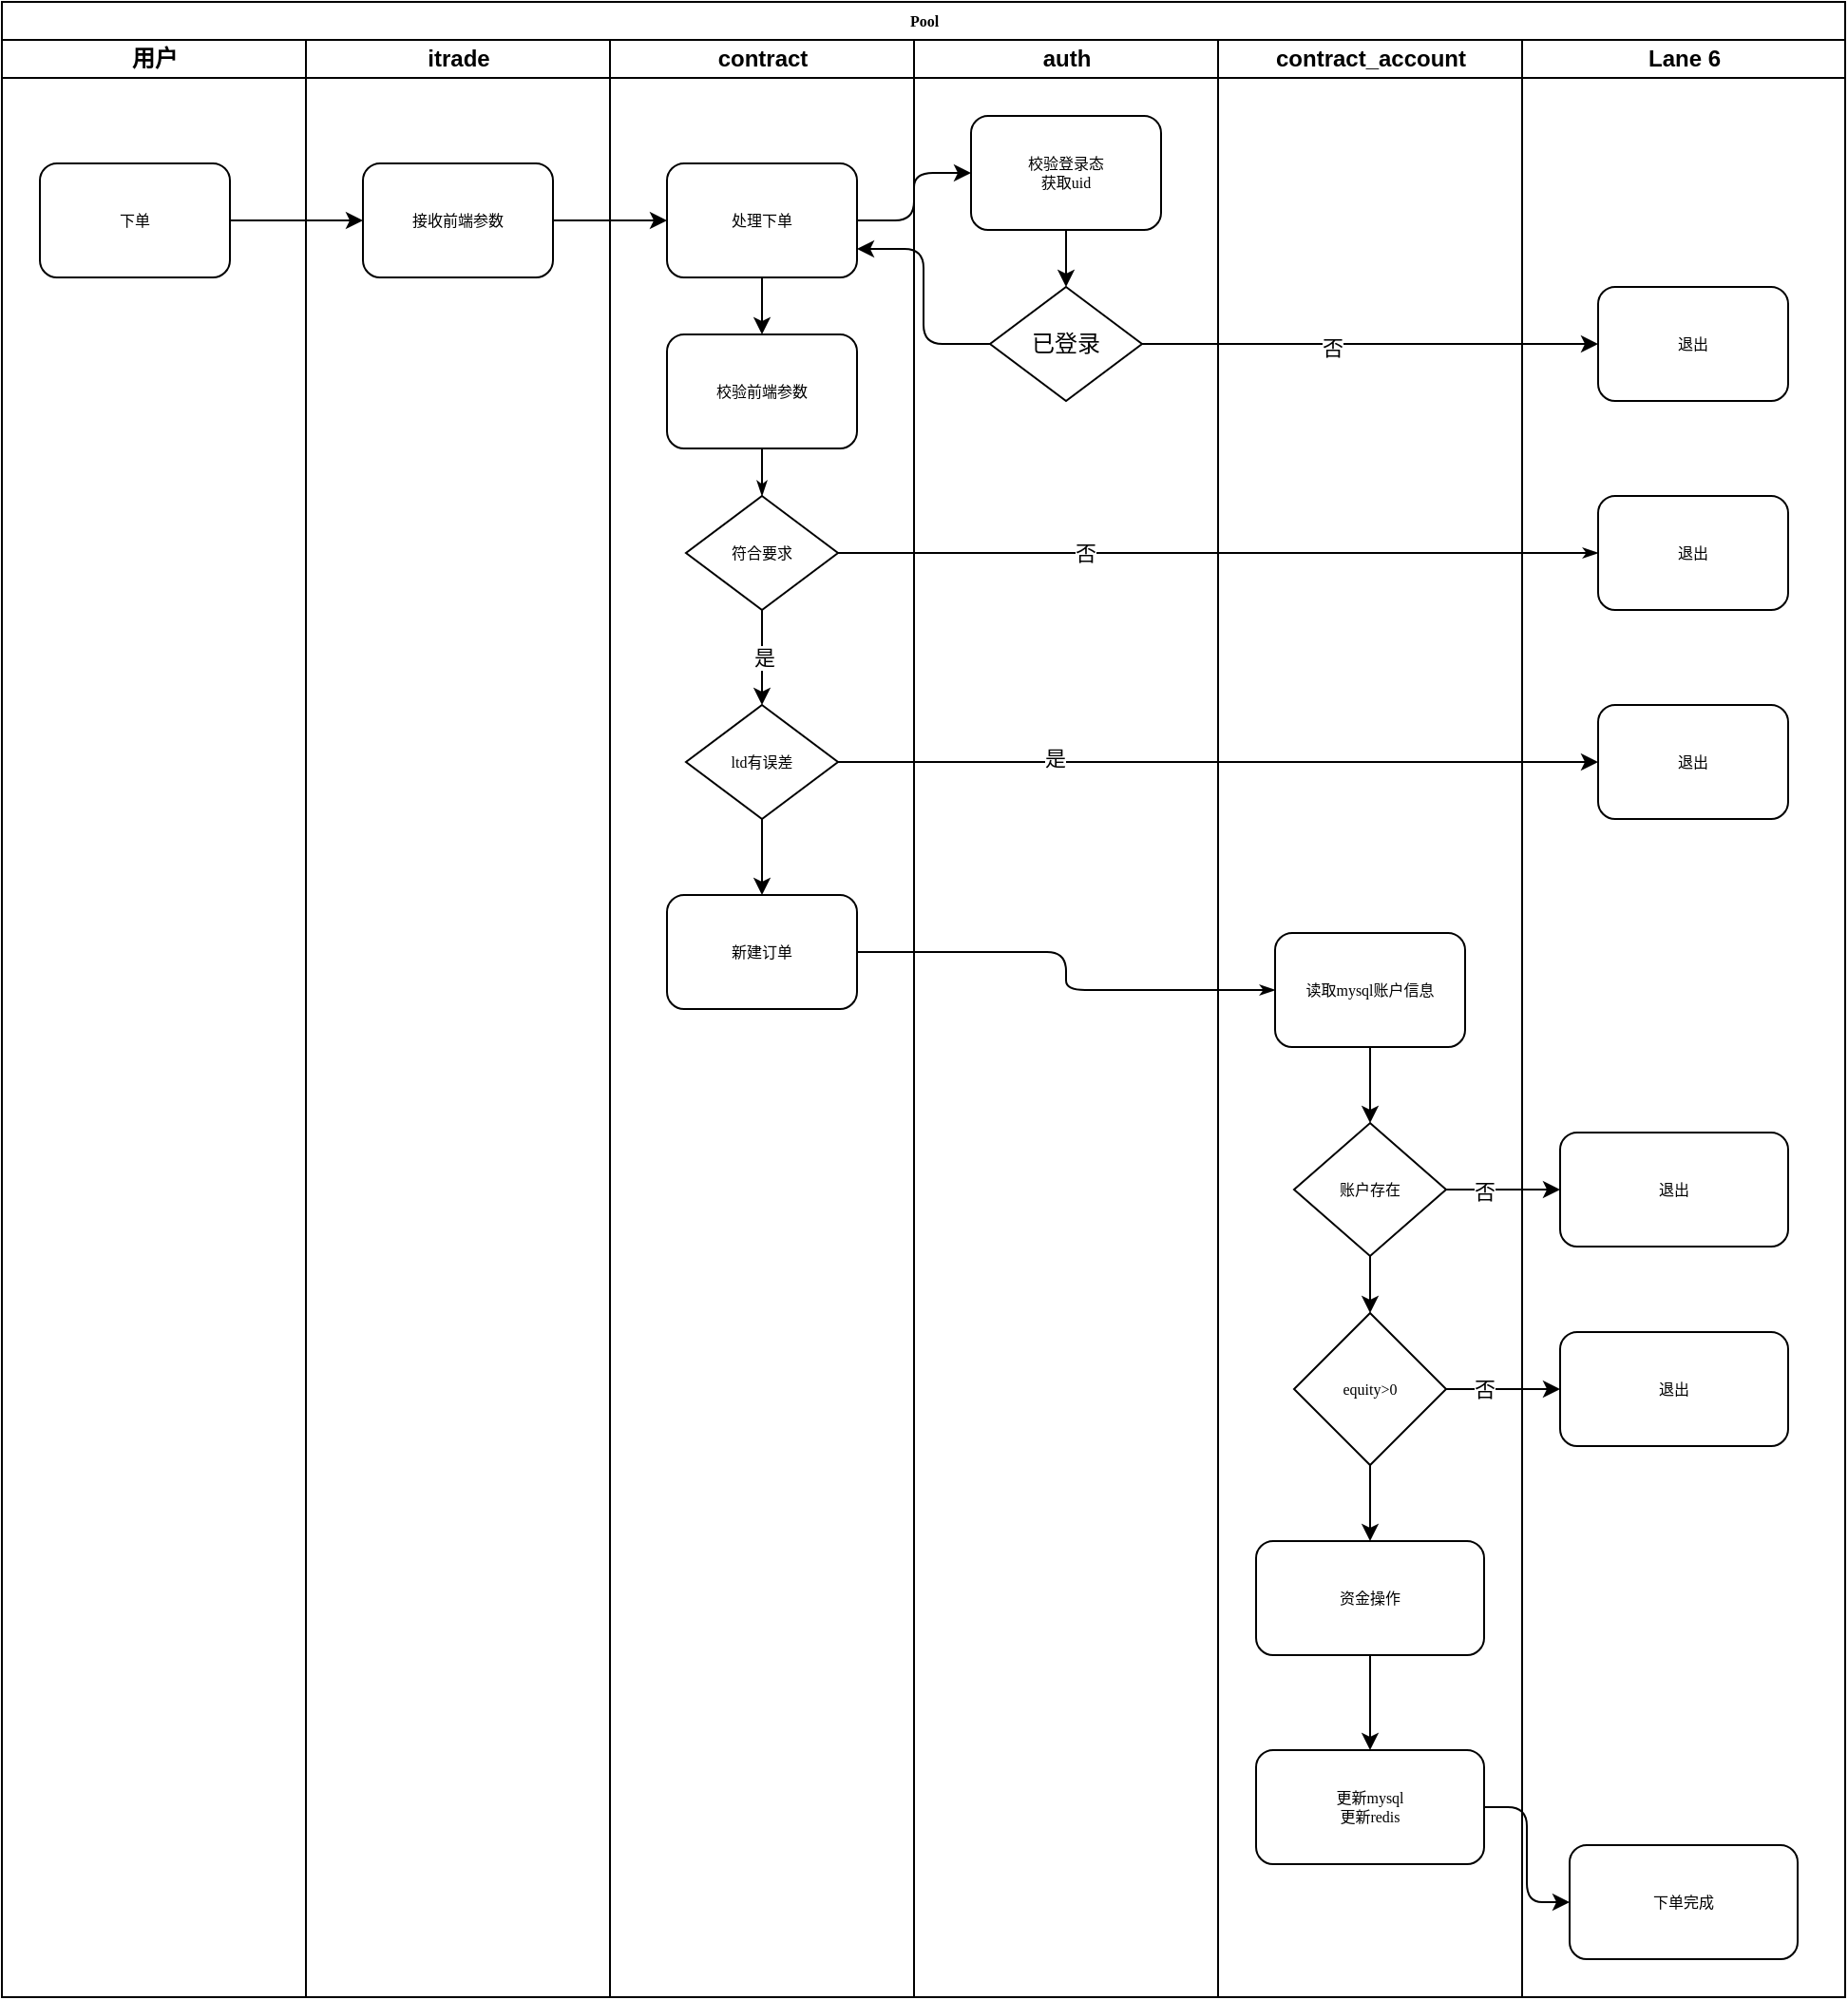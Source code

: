 <mxfile version="20.7.4" type="github">
  <diagram name="Page-1" id="74e2e168-ea6b-b213-b513-2b3c1d86103e">
    <mxGraphModel dx="954" dy="616" grid="1" gridSize="10" guides="1" tooltips="1" connect="1" arrows="1" fold="1" page="1" pageScale="1" pageWidth="2336" pageHeight="1654" background="none" math="0" shadow="0">
      <root>
        <mxCell id="0" />
        <mxCell id="1" parent="0" />
        <mxCell id="77e6c97f196da883-1" value="Pool" style="swimlane;html=1;childLayout=stackLayout;startSize=20;rounded=0;shadow=0;labelBackgroundColor=none;strokeWidth=1;fontFamily=Verdana;fontSize=8;align=center;" parent="1" vertex="1">
          <mxGeometry x="70" y="40" width="970" height="1050" as="geometry" />
        </mxCell>
        <mxCell id="77e6c97f196da883-2" value="用户" style="swimlane;html=1;startSize=20;" parent="77e6c97f196da883-1" vertex="1">
          <mxGeometry y="20" width="160" height="1030" as="geometry" />
        </mxCell>
        <mxCell id="77e6c97f196da883-8" value="下单" style="rounded=1;whiteSpace=wrap;html=1;shadow=0;labelBackgroundColor=none;strokeWidth=1;fontFamily=Verdana;fontSize=8;align=center;" parent="77e6c97f196da883-2" vertex="1">
          <mxGeometry x="20" y="65" width="100" height="60" as="geometry" />
        </mxCell>
        <mxCell id="77e6c97f196da883-33" style="edgeStyle=orthogonalEdgeStyle;rounded=1;html=1;labelBackgroundColor=none;startArrow=none;startFill=0;startSize=5;endArrow=classicThin;endFill=1;endSize=5;jettySize=auto;orthogonalLoop=1;strokeWidth=1;fontFamily=Verdana;fontSize=8" parent="77e6c97f196da883-1" source="77e6c97f196da883-13" target="77e6c97f196da883-15" edge="1">
          <mxGeometry relative="1" as="geometry" />
        </mxCell>
        <mxCell id="7842gxOZ8WSXWciAm1_Z-8" value="否" style="edgeLabel;html=1;align=center;verticalAlign=middle;resizable=0;points=[];" vertex="1" connectable="0" parent="77e6c97f196da883-33">
          <mxGeometry x="-0.58" y="4" relative="1" as="geometry">
            <mxPoint x="46" y="4" as="offset" />
          </mxGeometry>
        </mxCell>
        <mxCell id="77e6c97f196da883-3" value="itrade" style="swimlane;html=1;startSize=20;" parent="77e6c97f196da883-1" vertex="1">
          <mxGeometry x="160" y="20" width="160" height="1030" as="geometry" />
        </mxCell>
        <mxCell id="7842gxOZ8WSXWciAm1_Z-3" value="接收前端参数" style="rounded=1;whiteSpace=wrap;html=1;shadow=0;labelBackgroundColor=none;strokeWidth=1;fontFamily=Verdana;fontSize=8;align=center;" vertex="1" parent="77e6c97f196da883-3">
          <mxGeometry x="30" y="65" width="100" height="60" as="geometry" />
        </mxCell>
        <mxCell id="77e6c97f196da883-4" value="contract" style="swimlane;html=1;startSize=20;" parent="77e6c97f196da883-1" vertex="1">
          <mxGeometry x="320" y="20" width="160" height="1030" as="geometry">
            <mxRectangle x="320" y="20" width="40" height="730" as="alternateBounds" />
          </mxGeometry>
        </mxCell>
        <mxCell id="77e6c97f196da883-12" value="校验前端参数" style="rounded=1;whiteSpace=wrap;html=1;shadow=0;labelBackgroundColor=none;strokeWidth=1;fontFamily=Verdana;fontSize=8;align=center;" parent="77e6c97f196da883-4" vertex="1">
          <mxGeometry x="30" y="155" width="100" height="60" as="geometry" />
        </mxCell>
        <mxCell id="7842gxOZ8WSXWciAm1_Z-7" value="是" style="edgeStyle=orthogonalEdgeStyle;rounded=0;orthogonalLoop=1;jettySize=auto;html=1;exitX=0.5;exitY=1;exitDx=0;exitDy=0;entryX=0.5;entryY=0;entryDx=0;entryDy=0;" edge="1" parent="77e6c97f196da883-4" source="77e6c97f196da883-13">
          <mxGeometry relative="1" as="geometry">
            <mxPoint x="80" y="350" as="targetPoint" />
          </mxGeometry>
        </mxCell>
        <mxCell id="77e6c97f196da883-13" value="符合要求" style="rhombus;whiteSpace=wrap;html=1;rounded=0;shadow=0;labelBackgroundColor=none;strokeWidth=1;fontFamily=Verdana;fontSize=8;align=center;" parent="77e6c97f196da883-4" vertex="1">
          <mxGeometry x="40" y="240" width="80" height="60" as="geometry" />
        </mxCell>
        <mxCell id="77e6c97f196da883-29" style="edgeStyle=orthogonalEdgeStyle;rounded=1;html=1;labelBackgroundColor=none;startArrow=none;startFill=0;startSize=5;endArrow=classicThin;endFill=1;endSize=5;jettySize=auto;orthogonalLoop=1;strokeWidth=1;fontFamily=Verdana;fontSize=8" parent="77e6c97f196da883-4" source="77e6c97f196da883-12" target="77e6c97f196da883-13" edge="1">
          <mxGeometry relative="1" as="geometry" />
        </mxCell>
        <mxCell id="7842gxOZ8WSXWciAm1_Z-6" style="edgeStyle=orthogonalEdgeStyle;rounded=0;orthogonalLoop=1;jettySize=auto;html=1;exitX=0.5;exitY=1;exitDx=0;exitDy=0;entryX=0.5;entryY=0;entryDx=0;entryDy=0;" edge="1" parent="77e6c97f196da883-4" source="77e6c97f196da883-11" target="77e6c97f196da883-12">
          <mxGeometry relative="1" as="geometry" />
        </mxCell>
        <mxCell id="77e6c97f196da883-11" value="处理下单" style="rounded=1;whiteSpace=wrap;html=1;shadow=0;labelBackgroundColor=none;strokeWidth=1;fontFamily=Verdana;fontSize=8;align=center;" parent="77e6c97f196da883-4" vertex="1">
          <mxGeometry x="30" y="65" width="100" height="60" as="geometry" />
        </mxCell>
        <mxCell id="7842gxOZ8WSXWciAm1_Z-19" style="edgeStyle=orthogonalEdgeStyle;rounded=1;orthogonalLoop=1;jettySize=auto;html=1;exitX=0.5;exitY=1;exitDx=0;exitDy=0;entryX=0.5;entryY=0;entryDx=0;entryDy=0;elbow=vertical;" edge="1" parent="77e6c97f196da883-4" source="7842gxOZ8WSXWciAm1_Z-18" target="77e6c97f196da883-18">
          <mxGeometry relative="1" as="geometry" />
        </mxCell>
        <mxCell id="7842gxOZ8WSXWciAm1_Z-18" value="ltd有误差" style="rhombus;whiteSpace=wrap;html=1;rounded=0;shadow=0;labelBackgroundColor=none;strokeWidth=1;fontFamily=Verdana;fontSize=8;align=center;" vertex="1" parent="77e6c97f196da883-4">
          <mxGeometry x="40" y="350" width="80" height="60" as="geometry" />
        </mxCell>
        <mxCell id="77e6c97f196da883-18" value="新建订单" style="rounded=1;whiteSpace=wrap;html=1;shadow=0;labelBackgroundColor=none;strokeWidth=1;fontFamily=Verdana;fontSize=8;align=center;" parent="77e6c97f196da883-4" vertex="1">
          <mxGeometry x="30" y="450" width="100" height="60" as="geometry" />
        </mxCell>
        <mxCell id="77e6c97f196da883-5" value="auth" style="swimlane;html=1;startSize=20;" parent="77e6c97f196da883-1" vertex="1">
          <mxGeometry x="480" y="20" width="160" height="1030" as="geometry" />
        </mxCell>
        <mxCell id="7842gxOZ8WSXWciAm1_Z-10" value="" style="edgeStyle=orthogonalEdgeStyle;rounded=0;orthogonalLoop=1;jettySize=auto;html=1;entryX=0.5;entryY=0;entryDx=0;entryDy=0;" edge="1" parent="77e6c97f196da883-5" source="77e6c97f196da883-9" target="7842gxOZ8WSXWciAm1_Z-12">
          <mxGeometry relative="1" as="geometry">
            <mxPoint x="80" y="150" as="targetPoint" />
          </mxGeometry>
        </mxCell>
        <mxCell id="77e6c97f196da883-9" value="校验登录态&lt;br&gt;获取uid" style="rounded=1;whiteSpace=wrap;html=1;shadow=0;labelBackgroundColor=none;strokeWidth=1;fontFamily=Verdana;fontSize=8;align=center;" parent="77e6c97f196da883-5" vertex="1">
          <mxGeometry x="30" y="40" width="100" height="60" as="geometry" />
        </mxCell>
        <mxCell id="7842gxOZ8WSXWciAm1_Z-12" value="已登录" style="rhombus;whiteSpace=wrap;html=1;" vertex="1" parent="77e6c97f196da883-5">
          <mxGeometry x="40" y="130" width="80" height="60" as="geometry" />
        </mxCell>
        <mxCell id="77e6c97f196da883-6" value="contract_account" style="swimlane;html=1;startSize=20;rounded=0;" parent="77e6c97f196da883-1" vertex="1">
          <mxGeometry x="640" y="20" width="160" height="1030" as="geometry" />
        </mxCell>
        <mxCell id="7842gxOZ8WSXWciAm1_Z-26" value="" style="edgeStyle=orthogonalEdgeStyle;rounded=1;orthogonalLoop=1;jettySize=auto;html=1;elbow=vertical;" edge="1" parent="77e6c97f196da883-6" source="77e6c97f196da883-21" target="7842gxOZ8WSXWciAm1_Z-25">
          <mxGeometry relative="1" as="geometry" />
        </mxCell>
        <mxCell id="77e6c97f196da883-21" value="读取mysql账户信息" style="rounded=1;whiteSpace=wrap;html=1;shadow=0;labelBackgroundColor=none;strokeWidth=1;fontFamily=Verdana;fontSize=8;align=center;" parent="77e6c97f196da883-6" vertex="1">
          <mxGeometry x="30" y="470" width="100" height="60" as="geometry" />
        </mxCell>
        <mxCell id="7842gxOZ8WSXWciAm1_Z-32" value="" style="edgeStyle=orthogonalEdgeStyle;rounded=1;orthogonalLoop=1;jettySize=auto;html=1;elbow=vertical;" edge="1" parent="77e6c97f196da883-6" source="7842gxOZ8WSXWciAm1_Z-25" target="7842gxOZ8WSXWciAm1_Z-31">
          <mxGeometry relative="1" as="geometry" />
        </mxCell>
        <mxCell id="7842gxOZ8WSXWciAm1_Z-25" value="账户存在" style="rhombus;whiteSpace=wrap;html=1;fontSize=8;fontFamily=Verdana;rounded=0;shadow=0;labelBackgroundColor=none;strokeWidth=1;" vertex="1" parent="77e6c97f196da883-6">
          <mxGeometry x="40" y="570" width="80" height="70" as="geometry" />
        </mxCell>
        <mxCell id="7842gxOZ8WSXWciAm1_Z-37" value="" style="edgeStyle=orthogonalEdgeStyle;rounded=1;orthogonalLoop=1;jettySize=auto;html=1;elbow=vertical;" edge="1" parent="77e6c97f196da883-6" source="7842gxOZ8WSXWciAm1_Z-31" target="7842gxOZ8WSXWciAm1_Z-36">
          <mxGeometry relative="1" as="geometry" />
        </mxCell>
        <mxCell id="7842gxOZ8WSXWciAm1_Z-31" value="equity&amp;gt;0" style="rhombus;whiteSpace=wrap;html=1;fontSize=8;fontFamily=Verdana;rounded=0;shadow=0;labelBackgroundColor=none;strokeWidth=1;" vertex="1" parent="77e6c97f196da883-6">
          <mxGeometry x="40" y="670" width="80" height="80" as="geometry" />
        </mxCell>
        <mxCell id="7842gxOZ8WSXWciAm1_Z-39" value="" style="edgeStyle=orthogonalEdgeStyle;rounded=1;orthogonalLoop=1;jettySize=auto;html=1;elbow=vertical;" edge="1" parent="77e6c97f196da883-6" source="7842gxOZ8WSXWciAm1_Z-36" target="7842gxOZ8WSXWciAm1_Z-38">
          <mxGeometry relative="1" as="geometry" />
        </mxCell>
        <mxCell id="7842gxOZ8WSXWciAm1_Z-36" value="资金操作" style="whiteSpace=wrap;html=1;fontSize=8;fontFamily=Verdana;rounded=1;shadow=0;labelBackgroundColor=none;strokeWidth=1;" vertex="1" parent="77e6c97f196da883-6">
          <mxGeometry x="20" y="790" width="120" height="60" as="geometry" />
        </mxCell>
        <mxCell id="7842gxOZ8WSXWciAm1_Z-38" value="更新mysql&lt;br&gt;更新redis" style="whiteSpace=wrap;html=1;fontSize=8;fontFamily=Verdana;rounded=1;shadow=0;labelBackgroundColor=none;strokeWidth=1;" vertex="1" parent="77e6c97f196da883-6">
          <mxGeometry x="20" y="900" width="120" height="60" as="geometry" />
        </mxCell>
        <mxCell id="77e6c97f196da883-7" value="Lane 6" style="swimlane;html=1;startSize=20;" parent="77e6c97f196da883-1" vertex="1">
          <mxGeometry x="800" y="20" width="170" height="1030" as="geometry" />
        </mxCell>
        <mxCell id="77e6c97f196da883-15" value="退出" style="rounded=1;whiteSpace=wrap;html=1;shadow=0;labelBackgroundColor=none;strokeWidth=1;fontFamily=Verdana;fontSize=8;align=center;" parent="77e6c97f196da883-7" vertex="1">
          <mxGeometry x="40" y="240" width="100" height="60" as="geometry" />
        </mxCell>
        <mxCell id="7842gxOZ8WSXWciAm1_Z-14" value="退出" style="rounded=1;whiteSpace=wrap;html=1;shadow=0;labelBackgroundColor=none;strokeWidth=1;fontFamily=Verdana;fontSize=8;align=center;" vertex="1" parent="77e6c97f196da883-7">
          <mxGeometry x="40" y="130" width="100" height="60" as="geometry" />
        </mxCell>
        <mxCell id="7842gxOZ8WSXWciAm1_Z-20" value="退出" style="rounded=1;whiteSpace=wrap;html=1;shadow=0;labelBackgroundColor=none;strokeWidth=1;fontFamily=Verdana;fontSize=8;align=center;" vertex="1" parent="77e6c97f196da883-7">
          <mxGeometry x="40" y="350" width="100" height="60" as="geometry" />
        </mxCell>
        <mxCell id="7842gxOZ8WSXWciAm1_Z-27" value="退出" style="whiteSpace=wrap;html=1;fontSize=8;fontFamily=Verdana;rounded=1;shadow=0;labelBackgroundColor=none;strokeWidth=1;" vertex="1" parent="77e6c97f196da883-7">
          <mxGeometry x="20" y="575" width="120" height="60" as="geometry" />
        </mxCell>
        <mxCell id="7842gxOZ8WSXWciAm1_Z-33" value="退出" style="whiteSpace=wrap;html=1;fontSize=8;fontFamily=Verdana;rounded=1;shadow=0;labelBackgroundColor=none;strokeWidth=1;" vertex="1" parent="77e6c97f196da883-7">
          <mxGeometry x="20" y="680" width="120" height="60" as="geometry" />
        </mxCell>
        <mxCell id="7842gxOZ8WSXWciAm1_Z-46" value="下单完成" style="whiteSpace=wrap;html=1;fontSize=8;fontFamily=Verdana;rounded=1;shadow=0;labelBackgroundColor=none;strokeWidth=1;" vertex="1" parent="77e6c97f196da883-7">
          <mxGeometry x="25" y="950" width="120" height="60" as="geometry" />
        </mxCell>
        <mxCell id="7842gxOZ8WSXWciAm1_Z-2" style="edgeStyle=orthogonalEdgeStyle;rounded=1;orthogonalLoop=1;jettySize=auto;html=1;exitX=0;exitY=0.5;exitDx=0;exitDy=0;entryX=1;entryY=0.75;entryDx=0;entryDy=0;elbow=vertical;" edge="1" parent="77e6c97f196da883-1" source="7842gxOZ8WSXWciAm1_Z-12" target="77e6c97f196da883-11">
          <mxGeometry relative="1" as="geometry" />
        </mxCell>
        <mxCell id="7842gxOZ8WSXWciAm1_Z-4" value="" style="edgeStyle=orthogonalEdgeStyle;rounded=0;orthogonalLoop=1;jettySize=auto;html=1;" edge="1" parent="77e6c97f196da883-1" source="77e6c97f196da883-8" target="7842gxOZ8WSXWciAm1_Z-3">
          <mxGeometry relative="1" as="geometry" />
        </mxCell>
        <mxCell id="7842gxOZ8WSXWciAm1_Z-5" style="edgeStyle=orthogonalEdgeStyle;rounded=0;orthogonalLoop=1;jettySize=auto;html=1;exitX=1;exitY=0.5;exitDx=0;exitDy=0;entryX=0;entryY=0.5;entryDx=0;entryDy=0;" edge="1" parent="77e6c97f196da883-1" source="7842gxOZ8WSXWciAm1_Z-3" target="77e6c97f196da883-11">
          <mxGeometry relative="1" as="geometry" />
        </mxCell>
        <mxCell id="7842gxOZ8WSXWciAm1_Z-15" style="edgeStyle=orthogonalEdgeStyle;rounded=0;orthogonalLoop=1;jettySize=auto;html=1;exitX=1;exitY=0.5;exitDx=0;exitDy=0;" edge="1" parent="77e6c97f196da883-1" source="7842gxOZ8WSXWciAm1_Z-12" target="7842gxOZ8WSXWciAm1_Z-14">
          <mxGeometry relative="1" as="geometry" />
        </mxCell>
        <mxCell id="7842gxOZ8WSXWciAm1_Z-17" value="否" style="edgeLabel;html=1;align=center;verticalAlign=middle;resizable=0;points=[];" vertex="1" connectable="0" parent="7842gxOZ8WSXWciAm1_Z-15">
          <mxGeometry x="-0.168" y="-2" relative="1" as="geometry">
            <mxPoint as="offset" />
          </mxGeometry>
        </mxCell>
        <mxCell id="77e6c97f196da883-37" style="edgeStyle=orthogonalEdgeStyle;rounded=1;html=1;labelBackgroundColor=none;startArrow=none;startFill=0;startSize=5;endArrow=classicThin;endFill=1;endSize=5;jettySize=auto;orthogonalLoop=1;strokeWidth=1;fontFamily=Verdana;fontSize=8" parent="77e6c97f196da883-1" source="77e6c97f196da883-18" target="77e6c97f196da883-21" edge="1">
          <mxGeometry relative="1" as="geometry" />
        </mxCell>
        <mxCell id="7842gxOZ8WSXWciAm1_Z-21" style="edgeStyle=orthogonalEdgeStyle;rounded=1;orthogonalLoop=1;jettySize=auto;html=1;exitX=1;exitY=0.5;exitDx=0;exitDy=0;entryX=0;entryY=0.5;entryDx=0;entryDy=0;elbow=vertical;" edge="1" parent="77e6c97f196da883-1" source="7842gxOZ8WSXWciAm1_Z-18" target="7842gxOZ8WSXWciAm1_Z-20">
          <mxGeometry relative="1" as="geometry" />
        </mxCell>
        <mxCell id="7842gxOZ8WSXWciAm1_Z-22" value="是" style="edgeLabel;html=1;align=center;verticalAlign=middle;resizable=0;points=[];" vertex="1" connectable="0" parent="7842gxOZ8WSXWciAm1_Z-21">
          <mxGeometry x="-0.43" y="3" relative="1" as="geometry">
            <mxPoint y="1" as="offset" />
          </mxGeometry>
        </mxCell>
        <mxCell id="7842gxOZ8WSXWciAm1_Z-28" value="" style="edgeStyle=orthogonalEdgeStyle;rounded=1;orthogonalLoop=1;jettySize=auto;html=1;elbow=vertical;" edge="1" parent="77e6c97f196da883-1" source="7842gxOZ8WSXWciAm1_Z-25" target="7842gxOZ8WSXWciAm1_Z-27">
          <mxGeometry relative="1" as="geometry" />
        </mxCell>
        <mxCell id="7842gxOZ8WSXWciAm1_Z-29" value="否" style="edgeLabel;html=1;align=center;verticalAlign=middle;resizable=0;points=[];" vertex="1" connectable="0" parent="7842gxOZ8WSXWciAm1_Z-28">
          <mxGeometry x="-0.333" y="-1" relative="1" as="geometry">
            <mxPoint as="offset" />
          </mxGeometry>
        </mxCell>
        <mxCell id="7842gxOZ8WSXWciAm1_Z-34" value="" style="edgeStyle=orthogonalEdgeStyle;rounded=1;orthogonalLoop=1;jettySize=auto;html=1;elbow=vertical;" edge="1" parent="77e6c97f196da883-1" source="7842gxOZ8WSXWciAm1_Z-31" target="7842gxOZ8WSXWciAm1_Z-33">
          <mxGeometry relative="1" as="geometry" />
        </mxCell>
        <mxCell id="7842gxOZ8WSXWciAm1_Z-35" value="否" style="edgeLabel;html=1;align=center;verticalAlign=middle;resizable=0;points=[];" vertex="1" connectable="0" parent="7842gxOZ8WSXWciAm1_Z-34">
          <mxGeometry x="-0.467" y="2" relative="1" as="geometry">
            <mxPoint x="4" y="2" as="offset" />
          </mxGeometry>
        </mxCell>
        <mxCell id="7842gxOZ8WSXWciAm1_Z-47" style="edgeStyle=orthogonalEdgeStyle;rounded=1;orthogonalLoop=1;jettySize=auto;html=1;exitX=1;exitY=0.5;exitDx=0;exitDy=0;entryX=0;entryY=0.5;entryDx=0;entryDy=0;elbow=vertical;" edge="1" parent="77e6c97f196da883-1" source="7842gxOZ8WSXWciAm1_Z-38" target="7842gxOZ8WSXWciAm1_Z-46">
          <mxGeometry relative="1" as="geometry" />
        </mxCell>
        <mxCell id="7842gxOZ8WSXWciAm1_Z-1" style="edgeStyle=orthogonalEdgeStyle;rounded=1;orthogonalLoop=1;jettySize=auto;html=1;exitX=1;exitY=0.5;exitDx=0;exitDy=0;entryX=0;entryY=0.5;entryDx=0;entryDy=0;" edge="1" parent="77e6c97f196da883-1" source="77e6c97f196da883-11" target="77e6c97f196da883-9">
          <mxGeometry relative="1" as="geometry">
            <mxPoint x="510" y="115" as="targetPoint" />
          </mxGeometry>
        </mxCell>
      </root>
    </mxGraphModel>
  </diagram>
</mxfile>
